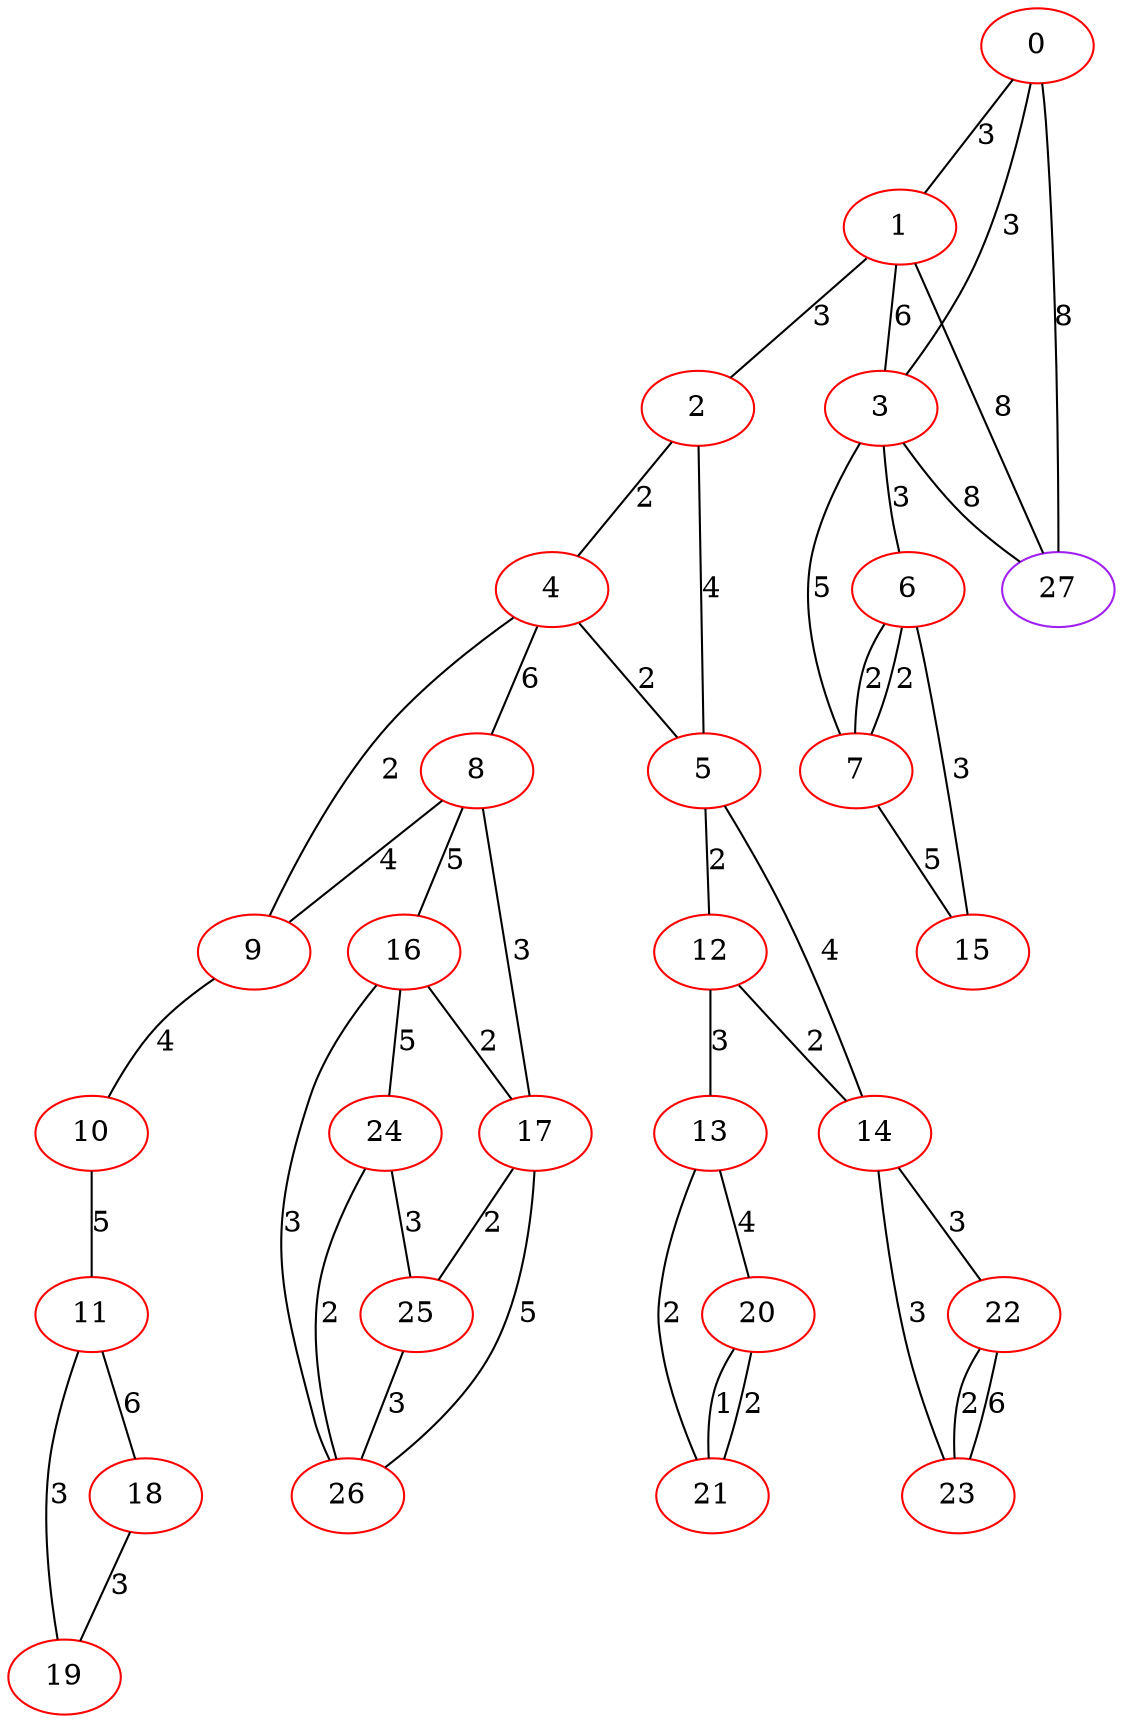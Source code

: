 graph "" {
0 [color=red, weight=1];
1 [color=red, weight=1];
2 [color=red, weight=1];
3 [color=red, weight=1];
4 [color=red, weight=1];
5 [color=red, weight=1];
6 [color=red, weight=1];
7 [color=red, weight=1];
8 [color=red, weight=1];
9 [color=red, weight=1];
10 [color=red, weight=1];
11 [color=red, weight=1];
12 [color=red, weight=1];
13 [color=red, weight=1];
14 [color=red, weight=1];
15 [color=red, weight=1];
16 [color=red, weight=1];
17 [color=red, weight=1];
18 [color=red, weight=1];
19 [color=red, weight=1];
20 [color=red, weight=1];
21 [color=red, weight=1];
22 [color=red, weight=1];
23 [color=red, weight=1];
24 [color=red, weight=1];
25 [color=red, weight=1];
26 [color=red, weight=1];
27 [color=purple, weight=4];
0 -- 27  [key=0, label=8];
0 -- 1  [key=0, label=3];
0 -- 3  [key=0, label=3];
1 -- 27  [key=0, label=8];
1 -- 2  [key=0, label=3];
1 -- 3  [key=0, label=6];
2 -- 4  [key=0, label=2];
2 -- 5  [key=0, label=4];
3 -- 27  [key=0, label=8];
3 -- 6  [key=0, label=3];
3 -- 7  [key=0, label=5];
4 -- 8  [key=0, label=6];
4 -- 9  [key=0, label=2];
4 -- 5  [key=0, label=2];
5 -- 12  [key=0, label=2];
5 -- 14  [key=0, label=4];
6 -- 15  [key=0, label=3];
6 -- 7  [key=0, label=2];
6 -- 7  [key=1, label=2];
7 -- 15  [key=0, label=5];
8 -- 16  [key=0, label=5];
8 -- 9  [key=0, label=4];
8 -- 17  [key=0, label=3];
9 -- 10  [key=0, label=4];
10 -- 11  [key=0, label=5];
11 -- 18  [key=0, label=6];
11 -- 19  [key=0, label=3];
12 -- 14  [key=0, label=2];
12 -- 13  [key=0, label=3];
13 -- 20  [key=0, label=4];
13 -- 21  [key=0, label=2];
14 -- 22  [key=0, label=3];
14 -- 23  [key=0, label=3];
16 -- 17  [key=0, label=2];
16 -- 26  [key=0, label=3];
16 -- 24  [key=0, label=5];
17 -- 26  [key=0, label=5];
17 -- 25  [key=0, label=2];
18 -- 19  [key=0, label=3];
20 -- 21  [key=0, label=1];
20 -- 21  [key=1, label=2];
22 -- 23  [key=0, label=2];
22 -- 23  [key=1, label=6];
24 -- 25  [key=0, label=3];
24 -- 26  [key=0, label=2];
25 -- 26  [key=0, label=3];
}
